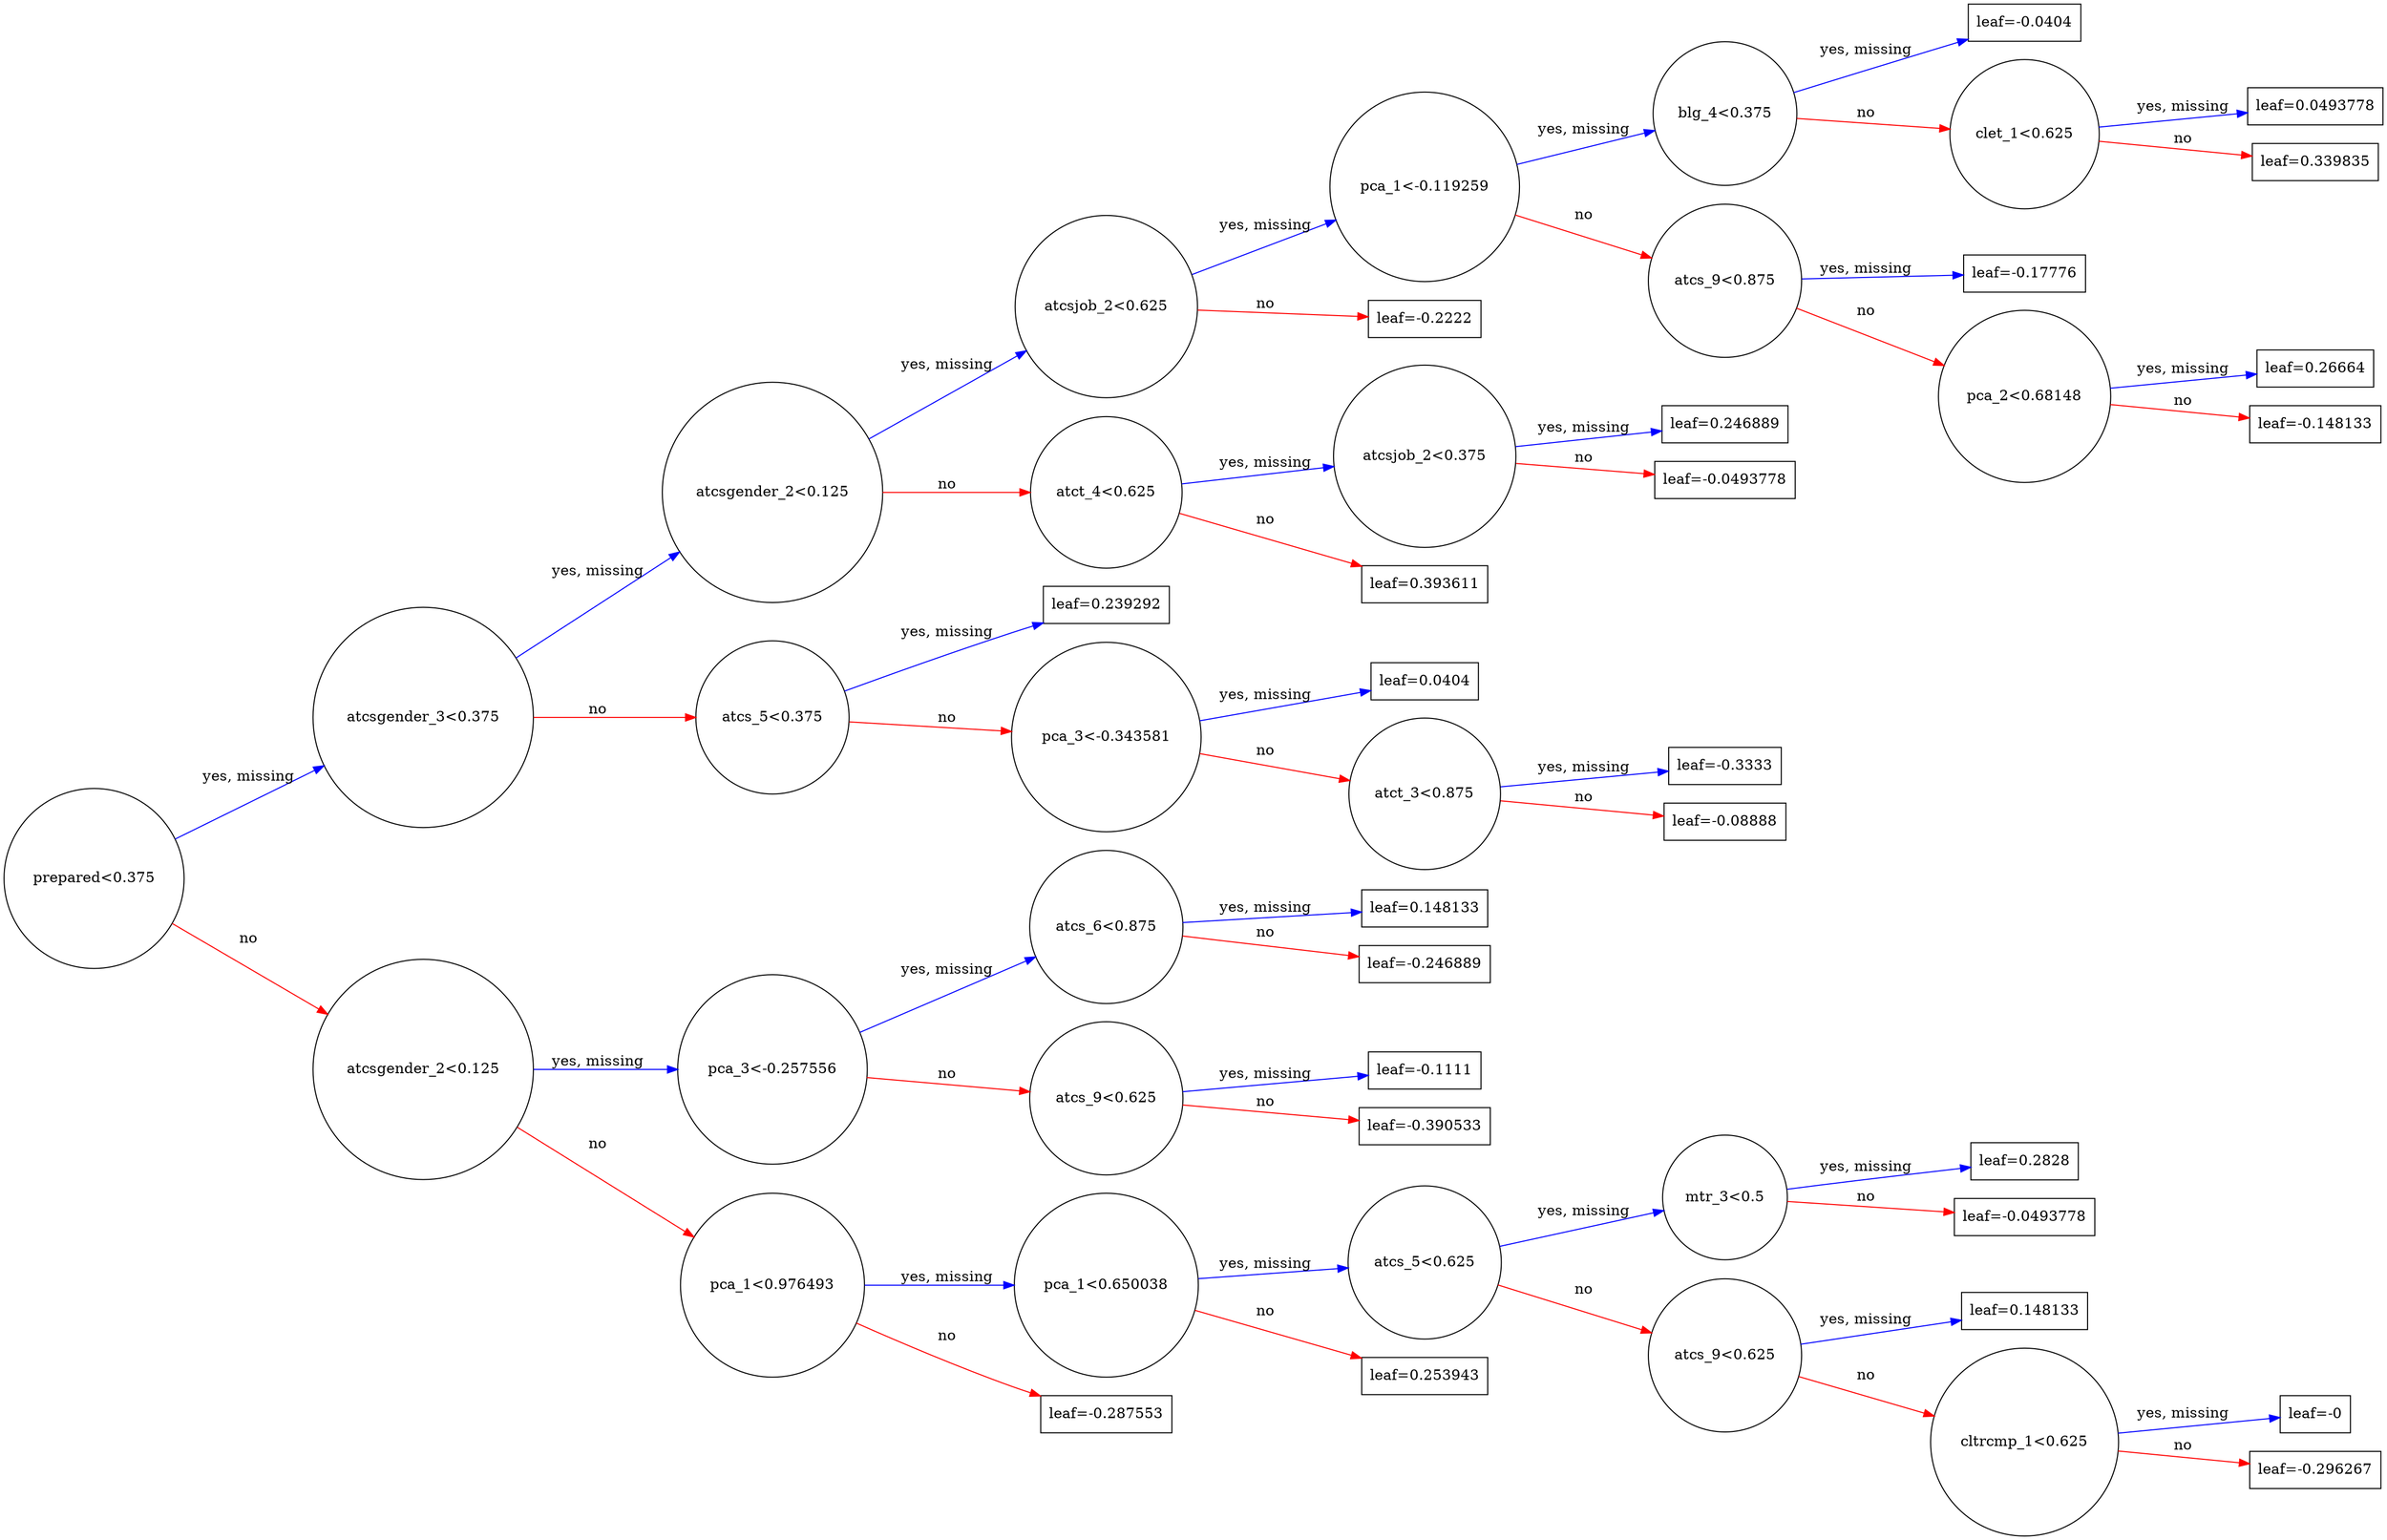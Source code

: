 digraph {
	graph [rankdir=LR]
		0 [label="prepared<0.375" shape=circle]
			0 -> 1 [label="yes, missing" color="#0000FF"]
			0 -> 2 [label=no color="#FF0000"]
		1 [label="atcsgender_3<0.375" shape=circle]
			1 -> 3 [label="yes, missing" color="#0000FF"]
			1 -> 4 [label=no color="#FF0000"]
		3 [label="atcsgender_2<0.125" shape=circle]
			3 -> 7 [label="yes, missing" color="#0000FF"]
			3 -> 8 [label=no color="#FF0000"]
		7 [label="atcsjob_2<0.625" shape=circle]
			7 -> 15 [label="yes, missing" color="#0000FF"]
			7 -> 16 [label=no color="#FF0000"]
		15 [label="pca_1<-0.119259" shape=circle]
			15 -> 27 [label="yes, missing" color="#0000FF"]
			15 -> 28 [label=no color="#FF0000"]
		27 [label="blg_4<0.375" shape=circle]
			27 -> 35 [label="yes, missing" color="#0000FF"]
			27 -> 36 [label=no color="#FF0000"]
		35 [label="leaf=-0.0404" shape=box]
		36 [label="clet_1<0.625" shape=circle]
			36 -> 43 [label="yes, missing" color="#0000FF"]
			36 -> 44 [label=no color="#FF0000"]
		43 [label="leaf=0.0493778" shape=box]
		44 [label="leaf=0.339835" shape=box]
		28 [label="atcs_9<0.875" shape=circle]
			28 -> 37 [label="yes, missing" color="#0000FF"]
			28 -> 38 [label=no color="#FF0000"]
		37 [label="leaf=-0.17776" shape=box]
		38 [label="pca_2<0.68148" shape=circle]
			38 -> 45 [label="yes, missing" color="#0000FF"]
			38 -> 46 [label=no color="#FF0000"]
		45 [label="leaf=0.26664" shape=box]
		46 [label="leaf=-0.148133" shape=box]
		16 [label="leaf=-0.2222" shape=box]
		8 [label="atct_4<0.625" shape=circle]
			8 -> 17 [label="yes, missing" color="#0000FF"]
			8 -> 18 [label=no color="#FF0000"]
		17 [label="atcsjob_2<0.375" shape=circle]
			17 -> 29 [label="yes, missing" color="#0000FF"]
			17 -> 30 [label=no color="#FF0000"]
		29 [label="leaf=0.246889" shape=box]
		30 [label="leaf=-0.0493778" shape=box]
		18 [label="leaf=0.393611" shape=box]
		4 [label="atcs_5<0.375" shape=circle]
			4 -> 9 [label="yes, missing" color="#0000FF"]
			4 -> 10 [label=no color="#FF0000"]
		9 [label="leaf=0.239292" shape=box]
		10 [label="pca_3<-0.343581" shape=circle]
			10 -> 19 [label="yes, missing" color="#0000FF"]
			10 -> 20 [label=no color="#FF0000"]
		19 [label="leaf=0.0404" shape=box]
		20 [label="atct_3<0.875" shape=circle]
			20 -> 31 [label="yes, missing" color="#0000FF"]
			20 -> 32 [label=no color="#FF0000"]
		31 [label="leaf=-0.3333" shape=box]
		32 [label="leaf=-0.08888" shape=box]
		2 [label="atcsgender_2<0.125" shape=circle]
			2 -> 5 [label="yes, missing" color="#0000FF"]
			2 -> 6 [label=no color="#FF0000"]
		5 [label="pca_3<-0.257556" shape=circle]
			5 -> 11 [label="yes, missing" color="#0000FF"]
			5 -> 12 [label=no color="#FF0000"]
		11 [label="atcs_6<0.875" shape=circle]
			11 -> 21 [label="yes, missing" color="#0000FF"]
			11 -> 22 [label=no color="#FF0000"]
		21 [label="leaf=0.148133" shape=box]
		22 [label="leaf=-0.246889" shape=box]
		12 [label="atcs_9<0.625" shape=circle]
			12 -> 23 [label="yes, missing" color="#0000FF"]
			12 -> 24 [label=no color="#FF0000"]
		23 [label="leaf=-0.1111" shape=box]
		24 [label="leaf=-0.390533" shape=box]
		6 [label="pca_1<0.976493" shape=circle]
			6 -> 13 [label="yes, missing" color="#0000FF"]
			6 -> 14 [label=no color="#FF0000"]
		13 [label="pca_1<0.650038" shape=circle]
			13 -> 25 [label="yes, missing" color="#0000FF"]
			13 -> 26 [label=no color="#FF0000"]
		25 [label="atcs_5<0.625" shape=circle]
			25 -> 33 [label="yes, missing" color="#0000FF"]
			25 -> 34 [label=no color="#FF0000"]
		33 [label="mtr_3<0.5" shape=circle]
			33 -> 39 [label="yes, missing" color="#0000FF"]
			33 -> 40 [label=no color="#FF0000"]
		39 [label="leaf=0.2828" shape=box]
		40 [label="leaf=-0.0493778" shape=box]
		34 [label="atcs_9<0.625" shape=circle]
			34 -> 41 [label="yes, missing" color="#0000FF"]
			34 -> 42 [label=no color="#FF0000"]
		41 [label="leaf=0.148133" shape=box]
		42 [label="cltrcmp_1<0.625" shape=circle]
			42 -> 47 [label="yes, missing" color="#0000FF"]
			42 -> 48 [label=no color="#FF0000"]
		47 [label="leaf=-0" shape=box]
		48 [label="leaf=-0.296267" shape=box]
		26 [label="leaf=0.253943" shape=box]
		14 [label="leaf=-0.287553" shape=box]
}